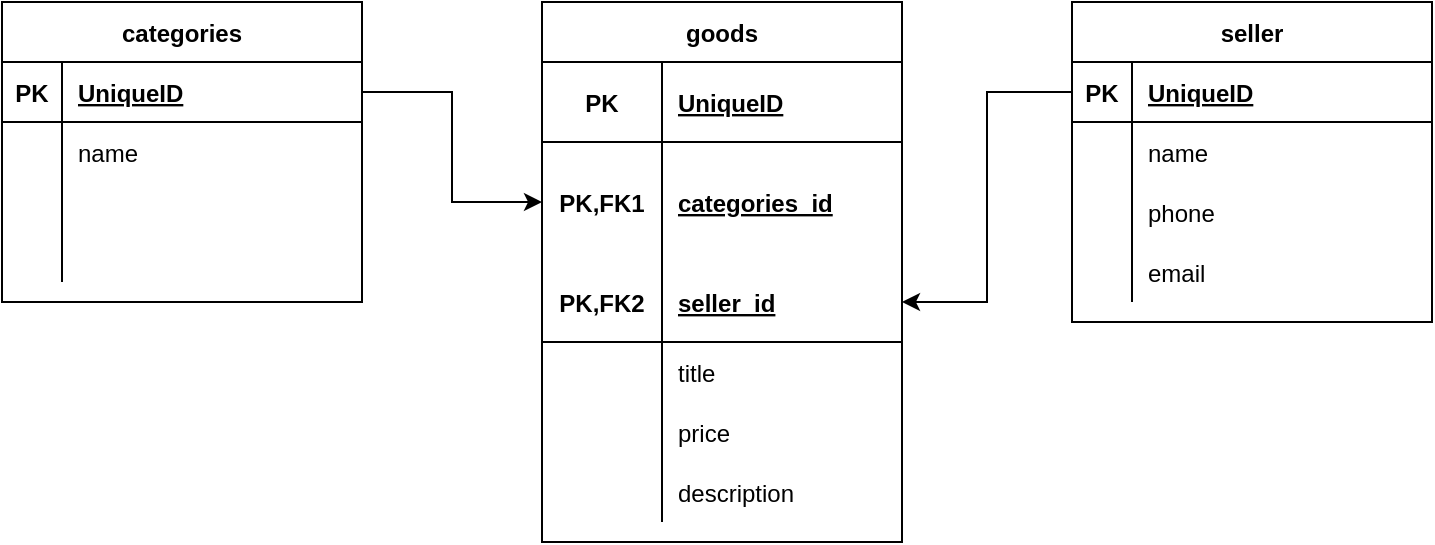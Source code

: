 <mxfile version="14.5.7" type="github">
  <diagram name="Page-1" id="e7e014a7-5840-1c2e-5031-d8a46d1fe8dd">
    <mxGraphModel dx="1350" dy="771" grid="1" gridSize="10" guides="1" tooltips="1" connect="1" arrows="1" fold="1" page="1" pageScale="1" pageWidth="1169" pageHeight="826" background="#ffffff" math="0" shadow="0">
      <root>
        <mxCell id="0" />
        <mxCell id="1" parent="0" />
        <mxCell id="BHtyuGc4jaq-NgllDXac-41" value="categories" style="shape=table;startSize=30;container=1;collapsible=1;childLayout=tableLayout;fixedRows=1;rowLines=0;fontStyle=1;align=center;resizeLast=1;" parent="1" vertex="1">
          <mxGeometry x="50" y="40" width="180" height="150" as="geometry" />
        </mxCell>
        <mxCell id="BHtyuGc4jaq-NgllDXac-42" value="" style="shape=partialRectangle;collapsible=0;dropTarget=0;pointerEvents=0;fillColor=none;top=0;left=0;bottom=1;right=0;points=[[0,0.5],[1,0.5]];portConstraint=eastwest;" parent="BHtyuGc4jaq-NgllDXac-41" vertex="1">
          <mxGeometry y="30" width="180" height="30" as="geometry" />
        </mxCell>
        <mxCell id="BHtyuGc4jaq-NgllDXac-43" value="PK" style="shape=partialRectangle;connectable=0;fillColor=none;top=0;left=0;bottom=0;right=0;fontStyle=1;overflow=hidden;" parent="BHtyuGc4jaq-NgllDXac-42" vertex="1">
          <mxGeometry width="30" height="30" as="geometry" />
        </mxCell>
        <mxCell id="BHtyuGc4jaq-NgllDXac-44" value="UniqueID" style="shape=partialRectangle;connectable=0;fillColor=none;top=0;left=0;bottom=0;right=0;align=left;spacingLeft=6;fontStyle=5;overflow=hidden;" parent="BHtyuGc4jaq-NgllDXac-42" vertex="1">
          <mxGeometry x="30" width="150" height="30" as="geometry" />
        </mxCell>
        <mxCell id="BHtyuGc4jaq-NgllDXac-45" value="" style="shape=partialRectangle;collapsible=0;dropTarget=0;pointerEvents=0;fillColor=none;top=0;left=0;bottom=0;right=0;points=[[0,0.5],[1,0.5]];portConstraint=eastwest;" parent="BHtyuGc4jaq-NgllDXac-41" vertex="1">
          <mxGeometry y="60" width="180" height="30" as="geometry" />
        </mxCell>
        <mxCell id="BHtyuGc4jaq-NgllDXac-46" value="" style="shape=partialRectangle;connectable=0;fillColor=none;top=0;left=0;bottom=0;right=0;editable=1;overflow=hidden;" parent="BHtyuGc4jaq-NgllDXac-45" vertex="1">
          <mxGeometry width="30" height="30" as="geometry" />
        </mxCell>
        <mxCell id="BHtyuGc4jaq-NgllDXac-47" value="name" style="shape=partialRectangle;connectable=0;fillColor=none;top=0;left=0;bottom=0;right=0;align=left;spacingLeft=6;overflow=hidden;" parent="BHtyuGc4jaq-NgllDXac-45" vertex="1">
          <mxGeometry x="30" width="150" height="30" as="geometry" />
        </mxCell>
        <mxCell id="BHtyuGc4jaq-NgllDXac-48" value="" style="shape=partialRectangle;collapsible=0;dropTarget=0;pointerEvents=0;fillColor=none;top=0;left=0;bottom=0;right=0;points=[[0,0.5],[1,0.5]];portConstraint=eastwest;" parent="BHtyuGc4jaq-NgllDXac-41" vertex="1">
          <mxGeometry y="90" width="180" height="30" as="geometry" />
        </mxCell>
        <mxCell id="BHtyuGc4jaq-NgllDXac-49" value="" style="shape=partialRectangle;connectable=0;fillColor=none;top=0;left=0;bottom=0;right=0;editable=1;overflow=hidden;" parent="BHtyuGc4jaq-NgllDXac-48" vertex="1">
          <mxGeometry width="30" height="30" as="geometry" />
        </mxCell>
        <mxCell id="BHtyuGc4jaq-NgllDXac-50" value="" style="shape=partialRectangle;connectable=0;fillColor=none;top=0;left=0;bottom=0;right=0;align=left;spacingLeft=6;overflow=hidden;" parent="BHtyuGc4jaq-NgllDXac-48" vertex="1">
          <mxGeometry x="30" width="150" height="30" as="geometry" />
        </mxCell>
        <mxCell id="BHtyuGc4jaq-NgllDXac-51" value="" style="shape=partialRectangle;collapsible=0;dropTarget=0;pointerEvents=0;fillColor=none;top=0;left=0;bottom=0;right=0;points=[[0,0.5],[1,0.5]];portConstraint=eastwest;" parent="BHtyuGc4jaq-NgllDXac-41" vertex="1">
          <mxGeometry y="120" width="180" height="20" as="geometry" />
        </mxCell>
        <mxCell id="BHtyuGc4jaq-NgllDXac-52" value="" style="shape=partialRectangle;connectable=0;fillColor=none;top=0;left=0;bottom=0;right=0;editable=1;overflow=hidden;" parent="BHtyuGc4jaq-NgllDXac-51" vertex="1">
          <mxGeometry width="30" height="20" as="geometry" />
        </mxCell>
        <mxCell id="BHtyuGc4jaq-NgllDXac-53" value="" style="shape=partialRectangle;connectable=0;fillColor=none;top=0;left=0;bottom=0;right=0;align=left;spacingLeft=6;overflow=hidden;" parent="BHtyuGc4jaq-NgllDXac-51" vertex="1">
          <mxGeometry x="30" width="150" height="20" as="geometry" />
        </mxCell>
        <mxCell id="BHtyuGc4jaq-NgllDXac-54" value="goods" style="shape=table;startSize=30;container=1;collapsible=1;childLayout=tableLayout;fixedRows=1;rowLines=0;fontStyle=1;align=center;resizeLast=1;" parent="1" vertex="1">
          <mxGeometry x="320" y="40" width="180" height="270" as="geometry" />
        </mxCell>
        <mxCell id="BHtyuGc4jaq-NgllDXac-103" value="" style="shape=partialRectangle;collapsible=0;dropTarget=0;pointerEvents=0;fillColor=none;top=0;left=0;bottom=1;right=0;points=[[0,0.5],[1,0.5]];portConstraint=eastwest;" parent="BHtyuGc4jaq-NgllDXac-54" vertex="1">
          <mxGeometry y="30" width="180" height="40" as="geometry" />
        </mxCell>
        <mxCell id="BHtyuGc4jaq-NgllDXac-104" value="PK" style="shape=partialRectangle;connectable=0;fillColor=none;top=0;left=0;bottom=0;right=0;fontStyle=1;overflow=hidden;" parent="BHtyuGc4jaq-NgllDXac-103" vertex="1">
          <mxGeometry width="60" height="40" as="geometry" />
        </mxCell>
        <mxCell id="BHtyuGc4jaq-NgllDXac-105" value="UniqueID" style="shape=partialRectangle;connectable=0;fillColor=none;top=0;left=0;bottom=0;right=0;align=left;spacingLeft=6;fontStyle=5;overflow=hidden;" parent="BHtyuGc4jaq-NgllDXac-103" vertex="1">
          <mxGeometry x="60" width="120" height="40" as="geometry" />
        </mxCell>
        <mxCell id="BHtyuGc4jaq-NgllDXac-55" value="" style="shape=partialRectangle;collapsible=0;dropTarget=0;pointerEvents=0;fillColor=none;top=0;left=0;bottom=0;right=0;points=[[0,0.5],[1,0.5]];portConstraint=eastwest;" parent="BHtyuGc4jaq-NgllDXac-54" vertex="1">
          <mxGeometry y="70" width="180" height="60" as="geometry" />
        </mxCell>
        <mxCell id="BHtyuGc4jaq-NgllDXac-56" value="PK,FK1" style="shape=partialRectangle;connectable=0;fillColor=none;top=0;left=0;bottom=0;right=0;fontStyle=1;overflow=hidden;" parent="BHtyuGc4jaq-NgllDXac-55" vertex="1">
          <mxGeometry width="60" height="60" as="geometry" />
        </mxCell>
        <mxCell id="BHtyuGc4jaq-NgllDXac-57" value="categories_id" style="shape=partialRectangle;connectable=0;fillColor=none;top=0;left=0;bottom=0;right=0;align=left;spacingLeft=6;fontStyle=5;overflow=hidden;" parent="BHtyuGc4jaq-NgllDXac-55" vertex="1">
          <mxGeometry x="60" width="120" height="60" as="geometry" />
        </mxCell>
        <mxCell id="BHtyuGc4jaq-NgllDXac-58" value="" style="shape=partialRectangle;collapsible=0;dropTarget=0;pointerEvents=0;fillColor=none;top=0;left=0;bottom=1;right=0;points=[[0,0.5],[1,0.5]];portConstraint=eastwest;" parent="BHtyuGc4jaq-NgllDXac-54" vertex="1">
          <mxGeometry y="130" width="180" height="40" as="geometry" />
        </mxCell>
        <mxCell id="BHtyuGc4jaq-NgllDXac-59" value="PK,FK2" style="shape=partialRectangle;connectable=0;fillColor=none;top=0;left=0;bottom=0;right=0;fontStyle=1;overflow=hidden;" parent="BHtyuGc4jaq-NgllDXac-58" vertex="1">
          <mxGeometry width="60" height="40" as="geometry" />
        </mxCell>
        <mxCell id="BHtyuGc4jaq-NgllDXac-60" value="seller_id" style="shape=partialRectangle;connectable=0;fillColor=none;top=0;left=0;bottom=0;right=0;align=left;spacingLeft=6;fontStyle=5;overflow=hidden;" parent="BHtyuGc4jaq-NgllDXac-58" vertex="1">
          <mxGeometry x="60" width="120" height="40" as="geometry" />
        </mxCell>
        <mxCell id="BHtyuGc4jaq-NgllDXac-61" value="" style="shape=partialRectangle;collapsible=0;dropTarget=0;pointerEvents=0;fillColor=none;top=0;left=0;bottom=0;right=0;points=[[0,0.5],[1,0.5]];portConstraint=eastwest;" parent="BHtyuGc4jaq-NgllDXac-54" vertex="1">
          <mxGeometry y="170" width="180" height="30" as="geometry" />
        </mxCell>
        <mxCell id="BHtyuGc4jaq-NgllDXac-62" value="" style="shape=partialRectangle;connectable=0;fillColor=none;top=0;left=0;bottom=0;right=0;editable=1;overflow=hidden;" parent="BHtyuGc4jaq-NgllDXac-61" vertex="1">
          <mxGeometry width="60" height="30" as="geometry" />
        </mxCell>
        <mxCell id="BHtyuGc4jaq-NgllDXac-63" value="title" style="shape=partialRectangle;connectable=0;fillColor=none;top=0;left=0;bottom=0;right=0;align=left;spacingLeft=6;overflow=hidden;" parent="BHtyuGc4jaq-NgllDXac-61" vertex="1">
          <mxGeometry x="60" width="120" height="30" as="geometry" />
        </mxCell>
        <mxCell id="BHtyuGc4jaq-NgllDXac-64" value="" style="shape=partialRectangle;collapsible=0;dropTarget=0;pointerEvents=0;fillColor=none;top=0;left=0;bottom=0;right=0;points=[[0,0.5],[1,0.5]];portConstraint=eastwest;" parent="BHtyuGc4jaq-NgllDXac-54" vertex="1">
          <mxGeometry y="200" width="180" height="30" as="geometry" />
        </mxCell>
        <mxCell id="BHtyuGc4jaq-NgllDXac-65" value="" style="shape=partialRectangle;connectable=0;fillColor=none;top=0;left=0;bottom=0;right=0;editable=1;overflow=hidden;" parent="BHtyuGc4jaq-NgllDXac-64" vertex="1">
          <mxGeometry width="60" height="30" as="geometry" />
        </mxCell>
        <mxCell id="BHtyuGc4jaq-NgllDXac-66" value="price" style="shape=partialRectangle;connectable=0;fillColor=none;top=0;left=0;bottom=0;right=0;align=left;spacingLeft=6;overflow=hidden;" parent="BHtyuGc4jaq-NgllDXac-64" vertex="1">
          <mxGeometry x="60" width="120" height="30" as="geometry" />
        </mxCell>
        <mxCell id="BHtyuGc4jaq-NgllDXac-94" value="" style="shape=partialRectangle;collapsible=0;dropTarget=0;pointerEvents=0;fillColor=none;top=0;left=0;bottom=0;right=0;points=[[0,0.5],[1,0.5]];portConstraint=eastwest;" parent="BHtyuGc4jaq-NgllDXac-54" vertex="1">
          <mxGeometry y="230" width="180" height="30" as="geometry" />
        </mxCell>
        <mxCell id="BHtyuGc4jaq-NgllDXac-95" value="" style="shape=partialRectangle;connectable=0;fillColor=none;top=0;left=0;bottom=0;right=0;editable=1;overflow=hidden;" parent="BHtyuGc4jaq-NgllDXac-94" vertex="1">
          <mxGeometry width="60" height="30" as="geometry" />
        </mxCell>
        <mxCell id="BHtyuGc4jaq-NgllDXac-96" value="description" style="shape=partialRectangle;connectable=0;fillColor=none;top=0;left=0;bottom=0;right=0;align=left;spacingLeft=6;overflow=hidden;" parent="BHtyuGc4jaq-NgllDXac-94" vertex="1">
          <mxGeometry x="60" width="120" height="30" as="geometry" />
        </mxCell>
        <mxCell id="BHtyuGc4jaq-NgllDXac-80" value="seller" style="shape=table;startSize=30;container=1;collapsible=1;childLayout=tableLayout;fixedRows=1;rowLines=0;fontStyle=1;align=center;resizeLast=1;" parent="1" vertex="1">
          <mxGeometry x="585" y="40" width="180" height="160" as="geometry" />
        </mxCell>
        <mxCell id="BHtyuGc4jaq-NgllDXac-81" value="" style="shape=partialRectangle;collapsible=0;dropTarget=0;pointerEvents=0;fillColor=none;top=0;left=0;bottom=1;right=0;points=[[0,0.5],[1,0.5]];portConstraint=eastwest;" parent="BHtyuGc4jaq-NgllDXac-80" vertex="1">
          <mxGeometry y="30" width="180" height="30" as="geometry" />
        </mxCell>
        <mxCell id="BHtyuGc4jaq-NgllDXac-82" value="PK" style="shape=partialRectangle;connectable=0;fillColor=none;top=0;left=0;bottom=0;right=0;fontStyle=1;overflow=hidden;" parent="BHtyuGc4jaq-NgllDXac-81" vertex="1">
          <mxGeometry width="30" height="30" as="geometry" />
        </mxCell>
        <mxCell id="BHtyuGc4jaq-NgllDXac-83" value="UniqueID" style="shape=partialRectangle;connectable=0;fillColor=none;top=0;left=0;bottom=0;right=0;align=left;spacingLeft=6;fontStyle=5;overflow=hidden;" parent="BHtyuGc4jaq-NgllDXac-81" vertex="1">
          <mxGeometry x="30" width="150" height="30" as="geometry" />
        </mxCell>
        <mxCell id="BHtyuGc4jaq-NgllDXac-84" value="" style="shape=partialRectangle;collapsible=0;dropTarget=0;pointerEvents=0;fillColor=none;top=0;left=0;bottom=0;right=0;points=[[0,0.5],[1,0.5]];portConstraint=eastwest;" parent="BHtyuGc4jaq-NgllDXac-80" vertex="1">
          <mxGeometry y="60" width="180" height="30" as="geometry" />
        </mxCell>
        <mxCell id="BHtyuGc4jaq-NgllDXac-85" value="" style="shape=partialRectangle;connectable=0;fillColor=none;top=0;left=0;bottom=0;right=0;editable=1;overflow=hidden;" parent="BHtyuGc4jaq-NgllDXac-84" vertex="1">
          <mxGeometry width="30" height="30" as="geometry" />
        </mxCell>
        <mxCell id="BHtyuGc4jaq-NgllDXac-86" value="name" style="shape=partialRectangle;connectable=0;fillColor=none;top=0;left=0;bottom=0;right=0;align=left;spacingLeft=6;overflow=hidden;" parent="BHtyuGc4jaq-NgllDXac-84" vertex="1">
          <mxGeometry x="30" width="150" height="30" as="geometry" />
        </mxCell>
        <mxCell id="BHtyuGc4jaq-NgllDXac-87" value="" style="shape=partialRectangle;collapsible=0;dropTarget=0;pointerEvents=0;fillColor=none;top=0;left=0;bottom=0;right=0;points=[[0,0.5],[1,0.5]];portConstraint=eastwest;" parent="BHtyuGc4jaq-NgllDXac-80" vertex="1">
          <mxGeometry y="90" width="180" height="30" as="geometry" />
        </mxCell>
        <mxCell id="BHtyuGc4jaq-NgllDXac-88" value="" style="shape=partialRectangle;connectable=0;fillColor=none;top=0;left=0;bottom=0;right=0;editable=1;overflow=hidden;" parent="BHtyuGc4jaq-NgllDXac-87" vertex="1">
          <mxGeometry width="30" height="30" as="geometry" />
        </mxCell>
        <mxCell id="BHtyuGc4jaq-NgllDXac-89" value="phone" style="shape=partialRectangle;connectable=0;fillColor=none;top=0;left=0;bottom=0;right=0;align=left;spacingLeft=6;overflow=hidden;" parent="BHtyuGc4jaq-NgllDXac-87" vertex="1">
          <mxGeometry x="30" width="150" height="30" as="geometry" />
        </mxCell>
        <mxCell id="BHtyuGc4jaq-NgllDXac-90" value="" style="shape=partialRectangle;collapsible=0;dropTarget=0;pointerEvents=0;fillColor=none;top=0;left=0;bottom=0;right=0;points=[[0,0.5],[1,0.5]];portConstraint=eastwest;" parent="BHtyuGc4jaq-NgllDXac-80" vertex="1">
          <mxGeometry y="120" width="180" height="30" as="geometry" />
        </mxCell>
        <mxCell id="BHtyuGc4jaq-NgllDXac-91" value="" style="shape=partialRectangle;connectable=0;fillColor=none;top=0;left=0;bottom=0;right=0;editable=1;overflow=hidden;" parent="BHtyuGc4jaq-NgllDXac-90" vertex="1">
          <mxGeometry width="30" height="30" as="geometry" />
        </mxCell>
        <mxCell id="BHtyuGc4jaq-NgllDXac-92" value="email" style="shape=partialRectangle;connectable=0;fillColor=none;top=0;left=0;bottom=0;right=0;align=left;spacingLeft=6;overflow=hidden;" parent="BHtyuGc4jaq-NgllDXac-90" vertex="1">
          <mxGeometry x="30" width="150" height="30" as="geometry" />
        </mxCell>
        <mxCell id="Vhf_Y0S5GTfVF50t0HCq-1" style="edgeStyle=orthogonalEdgeStyle;rounded=0;orthogonalLoop=1;jettySize=auto;html=1;" edge="1" parent="1" source="BHtyuGc4jaq-NgllDXac-42" target="BHtyuGc4jaq-NgllDXac-55">
          <mxGeometry relative="1" as="geometry" />
        </mxCell>
        <mxCell id="Vhf_Y0S5GTfVF50t0HCq-2" style="edgeStyle=orthogonalEdgeStyle;rounded=0;orthogonalLoop=1;jettySize=auto;html=1;" edge="1" parent="1" source="BHtyuGc4jaq-NgllDXac-81" target="BHtyuGc4jaq-NgllDXac-58">
          <mxGeometry relative="1" as="geometry" />
        </mxCell>
      </root>
    </mxGraphModel>
  </diagram>
</mxfile>
